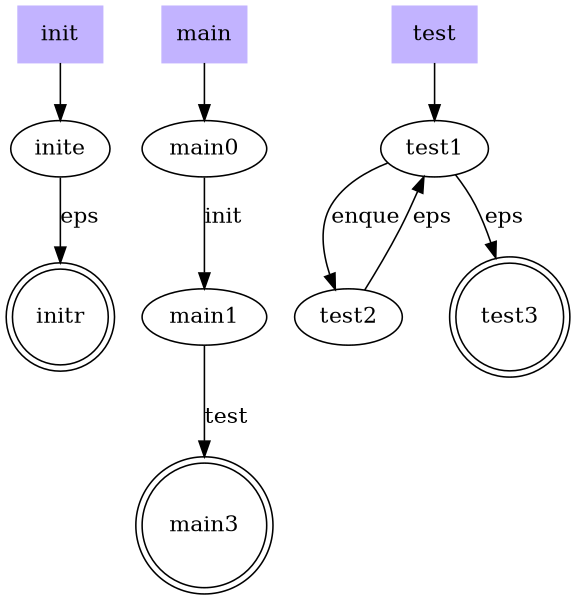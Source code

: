 digraph G {
	size = "4,4";
	shape=circle
	"inite" -> "initr"[label="eps"]
	"main0" -> "main1"[label="init"]
	"main1" -> "main3"[label="test"]
	"test1" -> "test2"[label="enque"]
	"test1" -> "test3"[label="eps"]
	"test2" -> "test1"[label="eps"]
	"init"[shape=box, style=filled,color=".7 .3 1.0",size ="3,3"]
	"init" -> "inite"
	initr[shape=doublecircle]
	"main"[shape=box, style=filled,color=".7 .3 1.0",size ="3,3"]
	"main" -> "main0"
	main3[shape=doublecircle]
	"test"[shape=box, style=filled,color=".7 .3 1.0",size ="3,3"]
	"test" -> "test1"
	test3[shape=doublecircle]
}
